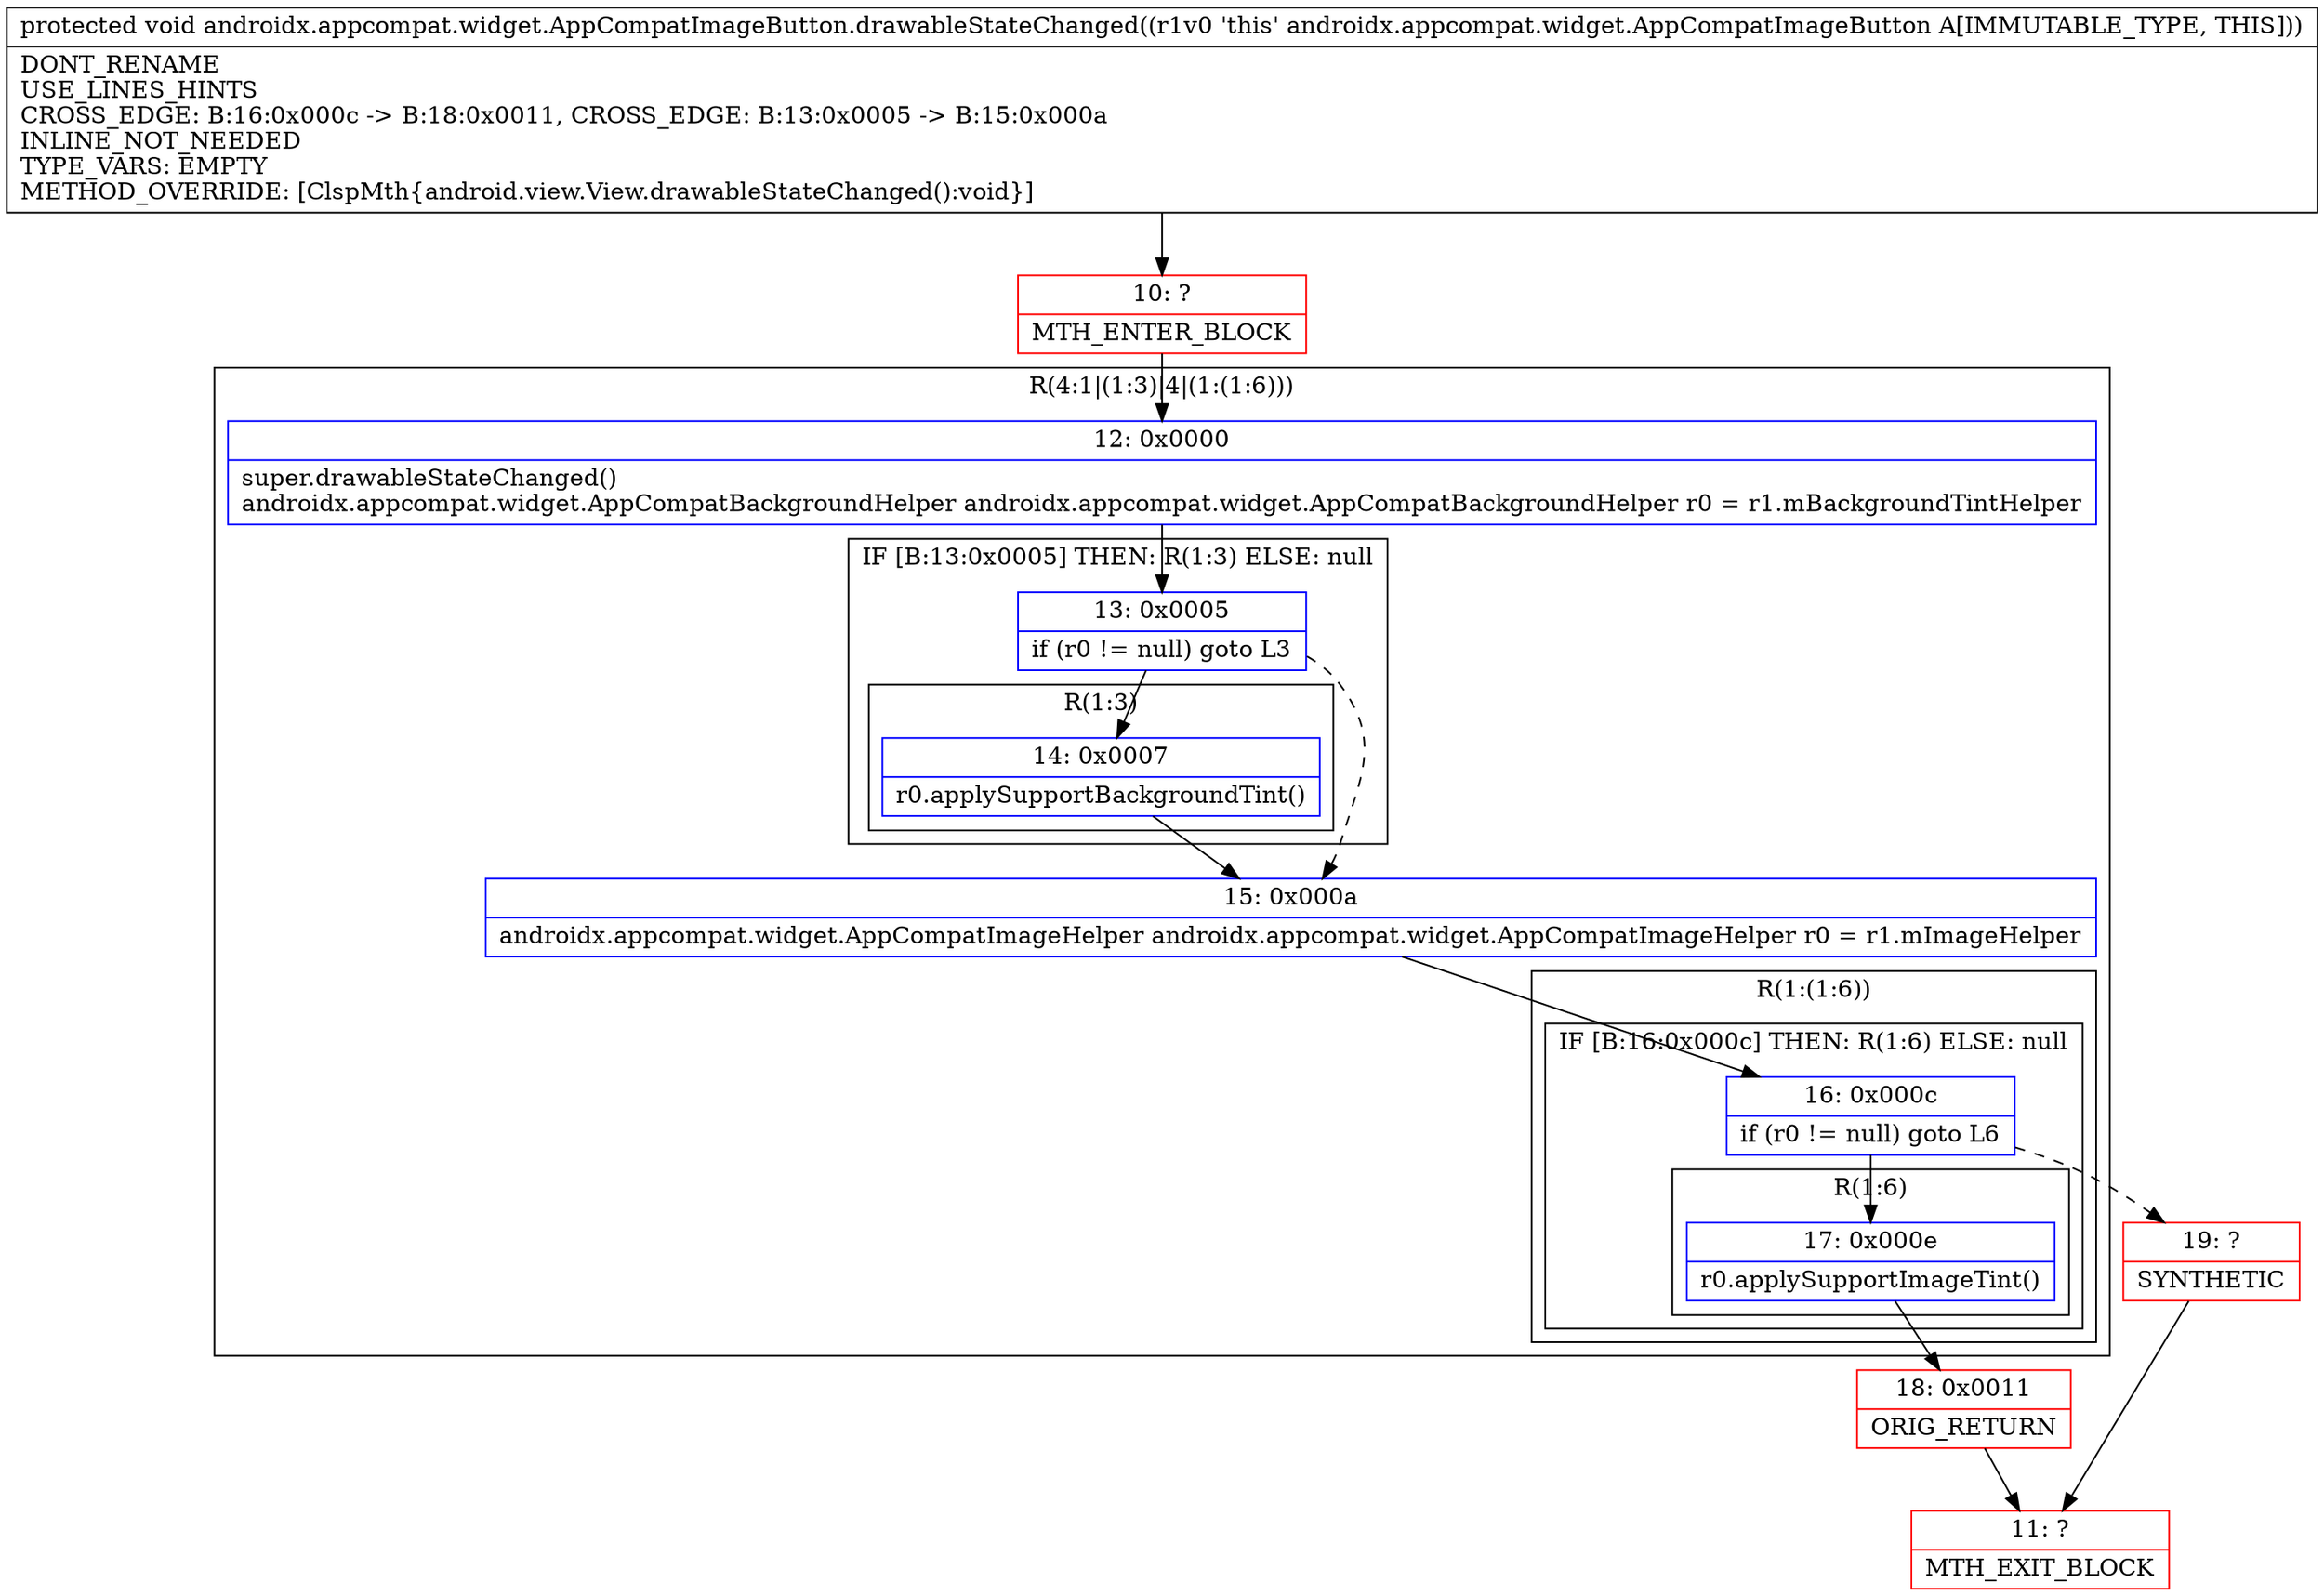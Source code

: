 digraph "CFG forandroidx.appcompat.widget.AppCompatImageButton.drawableStateChanged()V" {
subgraph cluster_Region_266502039 {
label = "R(4:1|(1:3)|4|(1:(1:6)))";
node [shape=record,color=blue];
Node_12 [shape=record,label="{12\:\ 0x0000|super.drawableStateChanged()\landroidx.appcompat.widget.AppCompatBackgroundHelper androidx.appcompat.widget.AppCompatBackgroundHelper r0 = r1.mBackgroundTintHelper\l}"];
subgraph cluster_IfRegion_521629856 {
label = "IF [B:13:0x0005] THEN: R(1:3) ELSE: null";
node [shape=record,color=blue];
Node_13 [shape=record,label="{13\:\ 0x0005|if (r0 != null) goto L3\l}"];
subgraph cluster_Region_526249141 {
label = "R(1:3)";
node [shape=record,color=blue];
Node_14 [shape=record,label="{14\:\ 0x0007|r0.applySupportBackgroundTint()\l}"];
}
}
Node_15 [shape=record,label="{15\:\ 0x000a|androidx.appcompat.widget.AppCompatImageHelper androidx.appcompat.widget.AppCompatImageHelper r0 = r1.mImageHelper\l}"];
subgraph cluster_Region_1910744173 {
label = "R(1:(1:6))";
node [shape=record,color=blue];
subgraph cluster_IfRegion_1453431976 {
label = "IF [B:16:0x000c] THEN: R(1:6) ELSE: null";
node [shape=record,color=blue];
Node_16 [shape=record,label="{16\:\ 0x000c|if (r0 != null) goto L6\l}"];
subgraph cluster_Region_1252220716 {
label = "R(1:6)";
node [shape=record,color=blue];
Node_17 [shape=record,label="{17\:\ 0x000e|r0.applySupportImageTint()\l}"];
}
}
}
}
Node_10 [shape=record,color=red,label="{10\:\ ?|MTH_ENTER_BLOCK\l}"];
Node_18 [shape=record,color=red,label="{18\:\ 0x0011|ORIG_RETURN\l}"];
Node_11 [shape=record,color=red,label="{11\:\ ?|MTH_EXIT_BLOCK\l}"];
Node_19 [shape=record,color=red,label="{19\:\ ?|SYNTHETIC\l}"];
MethodNode[shape=record,label="{protected void androidx.appcompat.widget.AppCompatImageButton.drawableStateChanged((r1v0 'this' androidx.appcompat.widget.AppCompatImageButton A[IMMUTABLE_TYPE, THIS]))  | DONT_RENAME\lUSE_LINES_HINTS\lCROSS_EDGE: B:16:0x000c \-\> B:18:0x0011, CROSS_EDGE: B:13:0x0005 \-\> B:15:0x000a\lINLINE_NOT_NEEDED\lTYPE_VARS: EMPTY\lMETHOD_OVERRIDE: [ClspMth\{android.view.View.drawableStateChanged():void\}]\l}"];
MethodNode -> Node_10;Node_12 -> Node_13;
Node_13 -> Node_14;
Node_13 -> Node_15[style=dashed];
Node_14 -> Node_15;
Node_15 -> Node_16;
Node_16 -> Node_17;
Node_16 -> Node_19[style=dashed];
Node_17 -> Node_18;
Node_10 -> Node_12;
Node_18 -> Node_11;
Node_19 -> Node_11;
}

